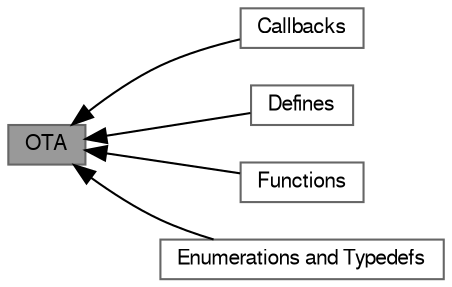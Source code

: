 digraph "OTA"
{
 // LATEX_PDF_SIZE
  bgcolor="transparent";
  edge [fontname=FreeSans,fontsize=10,labelfontname=FreeSans,labelfontsize=10];
  node [fontname=FreeSans,fontsize=10,shape=box,height=0.2,width=0.4];
  rankdir=LR;
  Node1 [label="OTA",height=0.2,width=0.4,color="gray40", fillcolor="grey60", style="filled", fontcolor="black",tooltip="The WINC supports OTA (Over-The-Air) updates."];
  Node2 [label="Callbacks",height=0.2,width=0.4,color="grey40", fillcolor="white", style="filled",URL="$group___o_t_a_c_a_l_l_b_a_c_k_s.html",tooltip="Lists the different callbacks that can be used during OTA updates."];
  Node3 [label="Defines",height=0.2,width=0.4,color="grey40", fillcolor="white", style="filled",URL="$group___o_t_a_d_e_f_i_n_e.html",tooltip="Specifies the macros and defines used by the OTA APIs."];
  Node5 [label="Functions",height=0.2,width=0.4,color="grey40", fillcolor="white", style="filled",URL="$group___o_t_a_f_u_n_c_t_i_o_n_s.html",tooltip="Lists the full set of available APIs to manage OTA updates and Host File Downloads."];
  Node4 [label="Enumerations and Typedefs",height=0.2,width=0.4,color="grey40", fillcolor="white", style="filled",URL="$group___o_t_a_t_y_p_e_d_e_f.html",tooltip="Specifies the enums and Data Structures used by the OTA APIs."];
  Node1->Node2 [shape=plaintext, dir="back", style="solid"];
  Node1->Node3 [shape=plaintext, dir="back", style="solid"];
  Node1->Node4 [shape=plaintext, dir="back", style="solid"];
  Node1->Node5 [shape=plaintext, dir="back", style="solid"];
}

